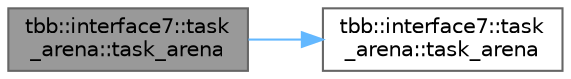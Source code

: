 digraph "tbb::interface7::task_arena::task_arena"
{
 // LATEX_PDF_SIZE
  bgcolor="transparent";
  edge [fontname=Helvetica,fontsize=10,labelfontname=Helvetica,labelfontsize=10];
  node [fontname=Helvetica,fontsize=10,shape=box,height=0.2,width=0.4];
  rankdir="LR";
  Node1 [id="Node000001",label="tbb::interface7::task\l_arena::task_arena",height=0.2,width=0.4,color="gray40", fillcolor="grey60", style="filled", fontcolor="black",tooltip="Copies settings from another task_arena"];
  Node1 -> Node2 [id="edge1_Node000001_Node000002",color="steelblue1",style="solid",tooltip=" "];
  Node2 [id="Node000002",label="tbb::interface7::task\l_arena::task_arena",height=0.2,width=0.4,color="grey40", fillcolor="white", style="filled",URL="$classtbb_1_1interface7_1_1task__arena.html#abe92eac81ca849b110de69e6efd0e5aa",tooltip="Creates task_arena with certain concurrency limits"];
}
